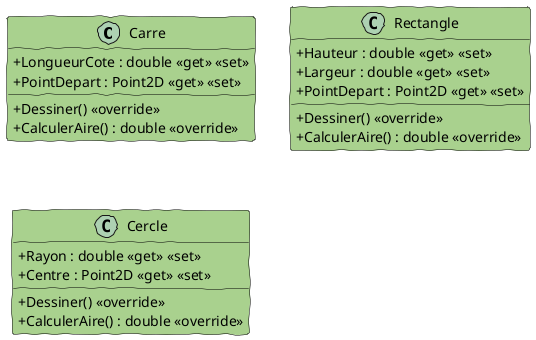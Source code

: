 @startuml DiagClasseFormeGeometriquesSansClasseMere

skinparam classAttributeIconSize 0
skinparam handwritten true

skinparam class {
    BackgroundColor White
    BorderColor #000
}

class Carre #A9D18E {
    + LongueurCote : double <<get>> <<set>>
    + PointDepart : Point2D <<get>> <<set>>
    + Dessiner() <<override>>
    + CalculerAire() : double <<override>>
}

class Rectangle #A9D18E {
    + Hauteur : double <<get>> <<set>>
    + Largeur : double <<get>> <<set>>
    + PointDepart : Point2D <<get>> <<set>>
    + Dessiner() <<override>>
    + CalculerAire() : double <<override>>
}

class Cercle #A9D18E {
    + Rayon : double <<get>> <<set>>
    + Centre : Point2D <<get>> <<set>>
    + Dessiner() <<override>>
    + CalculerAire() : double <<override>>
}
@enduml